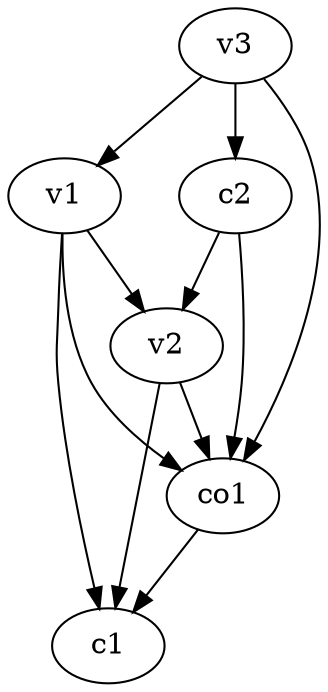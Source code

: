 strict digraph  {
c1;
c2;
v1;
v2;
v3;
co1;
c2 -> co1  [weight=1];
c2 -> v2  [weight=1];
v1 -> c1  [weight=1];
v1 -> co1  [weight=1];
v1 -> v2  [weight=1];
v2 -> c1  [weight=1];
v2 -> co1  [weight=1];
v3 -> c2  [weight=1];
v3 -> co1  [weight=1];
v3 -> v1  [weight=1];
co1 -> c1  [weight=1];
}
